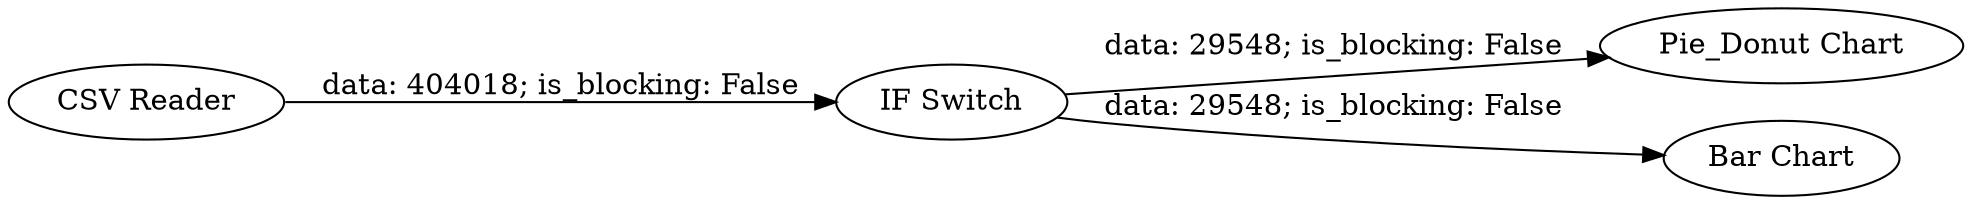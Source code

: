 digraph {
	"-2971399985097719626_30" [label="IF Switch"]
	"-2971399985097719626_29" [label="CSV Reader"]
	"-2971399985097719626_32" [label="Pie_Donut Chart"]
	"-2971399985097719626_31" [label="Bar Chart"]
	"-2971399985097719626_30" -> "-2971399985097719626_31" [label="data: 29548; is_blocking: False"]
	"-2971399985097719626_29" -> "-2971399985097719626_30" [label="data: 404018; is_blocking: False"]
	"-2971399985097719626_30" -> "-2971399985097719626_32" [label="data: 29548; is_blocking: False"]
	rankdir=LR
}
